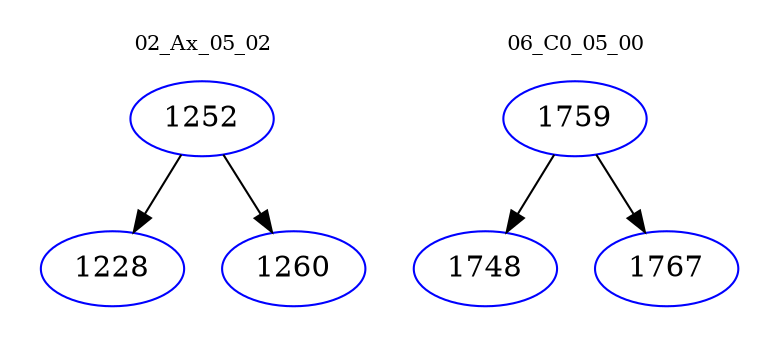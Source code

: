 digraph{
subgraph cluster_0 {
color = white
label = "02_Ax_05_02";
fontsize=10;
T0_1252 [label="1252", color="blue"]
T0_1252 -> T0_1228 [color="black"]
T0_1228 [label="1228", color="blue"]
T0_1252 -> T0_1260 [color="black"]
T0_1260 [label="1260", color="blue"]
}
subgraph cluster_1 {
color = white
label = "06_C0_05_00";
fontsize=10;
T1_1759 [label="1759", color="blue"]
T1_1759 -> T1_1748 [color="black"]
T1_1748 [label="1748", color="blue"]
T1_1759 -> T1_1767 [color="black"]
T1_1767 [label="1767", color="blue"]
}
}
